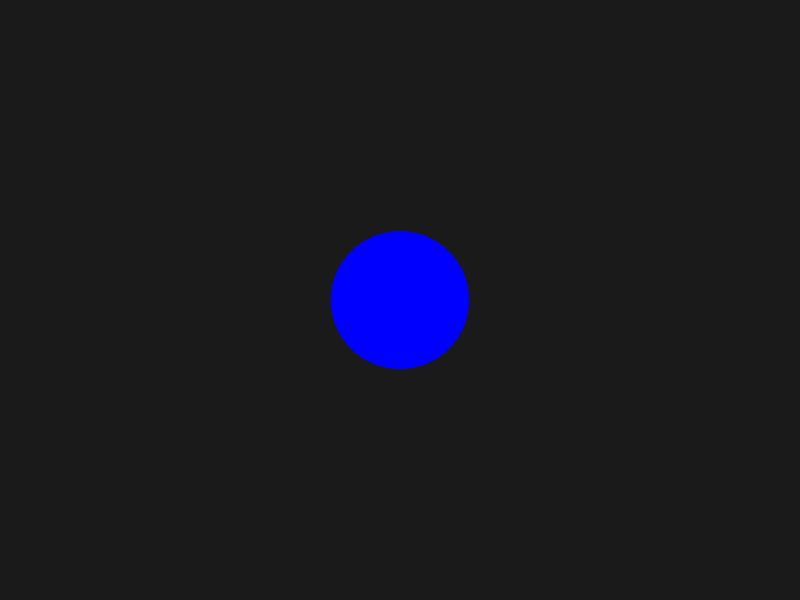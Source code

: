 #version 3.6;

background {color rgb <0.1, 0.1, 0.1>}

camera
{
   location <0.0, 0.0, 5.0>
   look_at <0.0, 0.0, 0.0>
   up y
   angle 45.0
}

light_source
{
   <0.0, 2.0, 0.0>
   color rgb <1.0, 1.0, 1.0>
}

sphere
{
   <0.0, 0.0, -2.0>, 0.5

   texture
   {
         pigment {color rgb <0.0, 0.0, 1.0>}
         finish
         {
            ambient 0
            diffuse 1.0
            phong 0 phong_size 0
            reflection 0
            refraction 0.0 ior 0.0 
         }
   }
}
